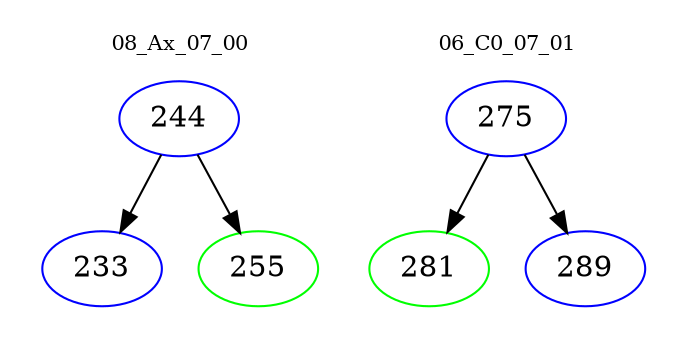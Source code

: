 digraph{
subgraph cluster_0 {
color = white
label = "08_Ax_07_00";
fontsize=10;
T0_244 [label="244", color="blue"]
T0_244 -> T0_233 [color="black"]
T0_233 [label="233", color="blue"]
T0_244 -> T0_255 [color="black"]
T0_255 [label="255", color="green"]
}
subgraph cluster_1 {
color = white
label = "06_C0_07_01";
fontsize=10;
T1_275 [label="275", color="blue"]
T1_275 -> T1_281 [color="black"]
T1_281 [label="281", color="green"]
T1_275 -> T1_289 [color="black"]
T1_289 [label="289", color="blue"]
}
}
